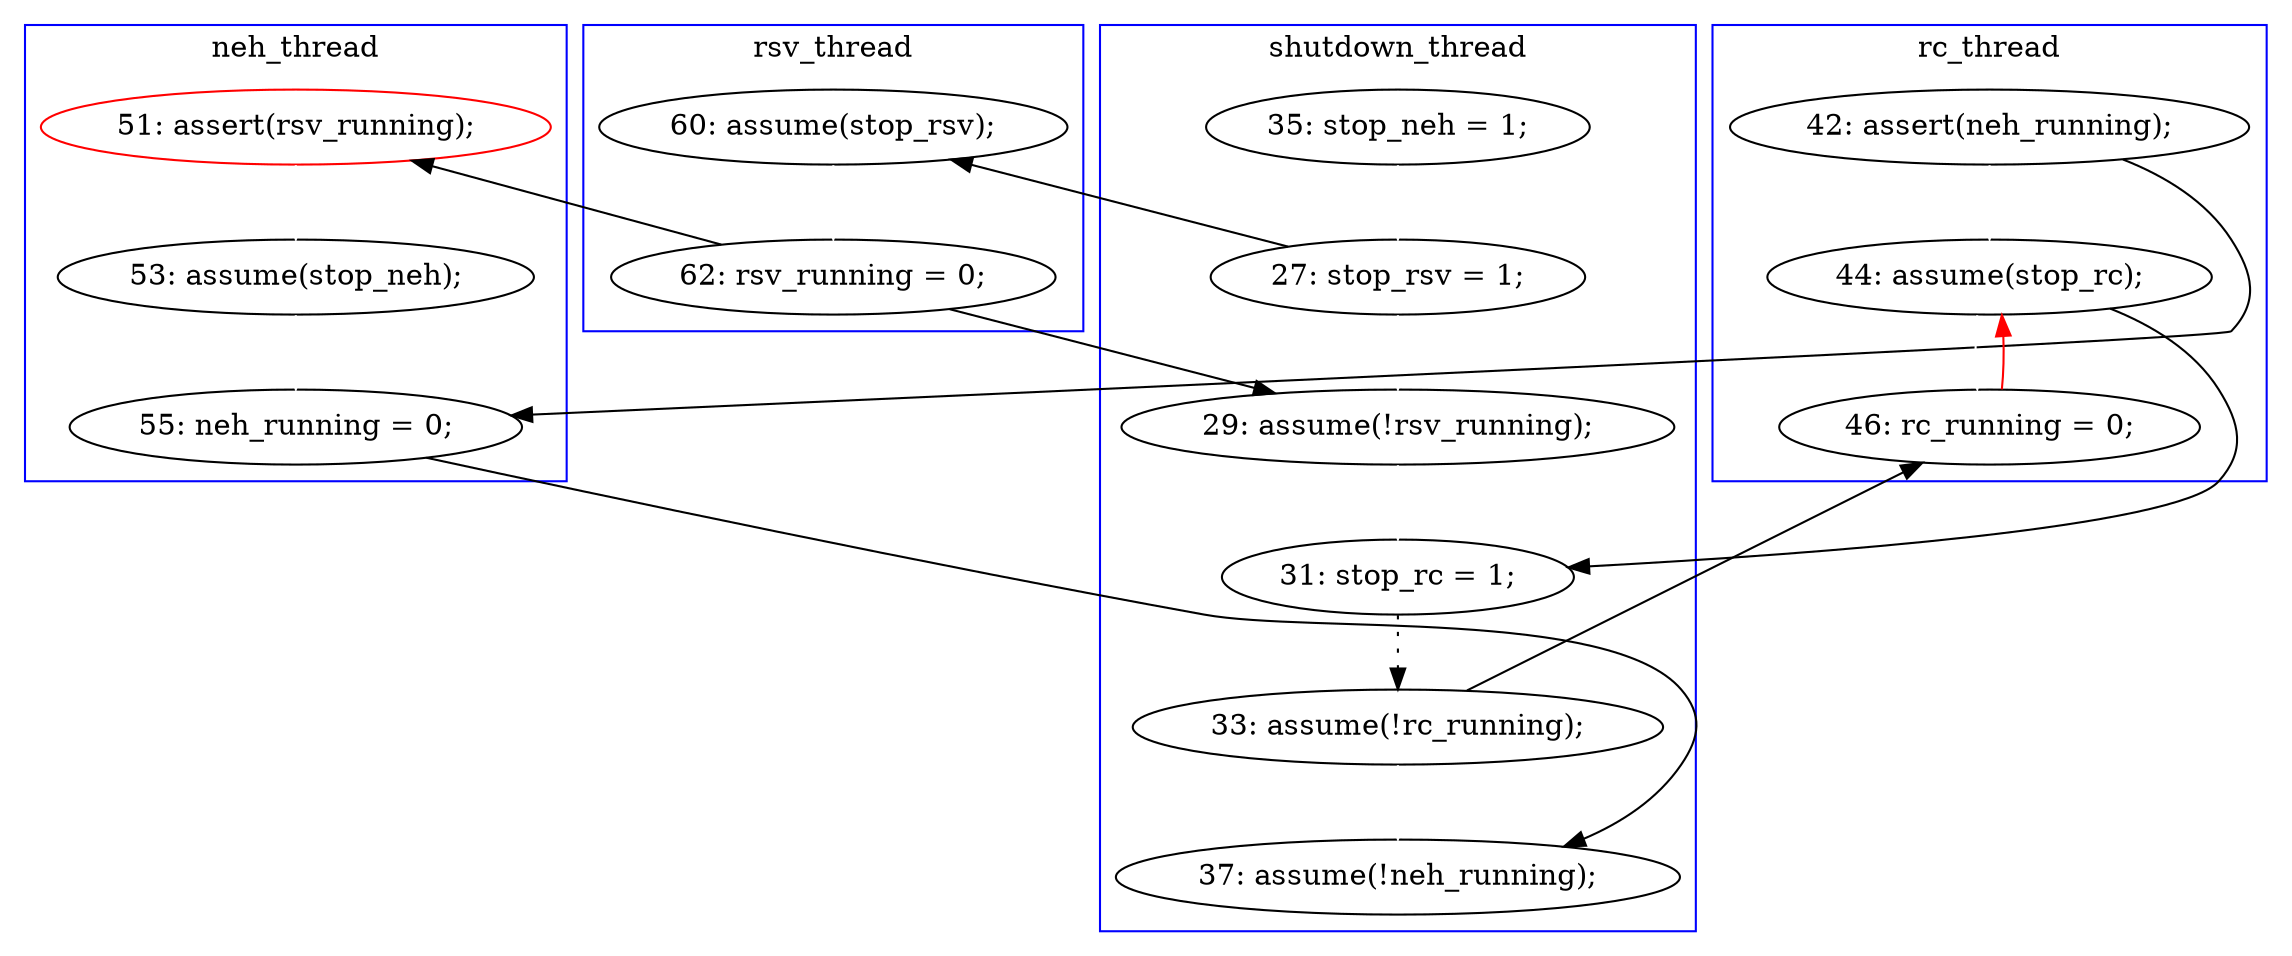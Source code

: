 digraph Counterexample {
	13 -> 19 [color = black, style = solid, constraint = false]
	22 -> 26 [color = white, style = solid]
	18 -> 25 [color = white, style = solid]
	25 -> 28 [color = black, style = solid, constraint = false]
	20 -> 21 [color = black, style = solid, constraint = false]
	37 -> 25 [color = red, style = solid, constraint = false]
	19 -> 20 [color = white, style = solid]
	20 -> 27 [color = black, style = solid, constraint = false]
	13 -> 27 [color = white, style = solid]
	25 -> 37 [color = white, style = solid]
	28 -> 29 [color = black, style = dotted]
	18 -> 26 [color = black, style = solid, constraint = false]
	29 -> 30 [color = white, style = solid]
	21 -> 22 [color = white, style = solid]
	29 -> 37 [color = black, style = solid, constraint = false]
	26 -> 30 [color = black, style = solid, constraint = false]
	27 -> 28 [color = white, style = solid]
	12 -> 13 [color = white, style = solid]
	subgraph cluster4 {
		label = rsv_thread
		color = blue
		19  [label = "60: assume(stop_rsv);"]
		20  [label = "62: rsv_running = 0;"]
	}
	subgraph cluster2 {
		label = rc_thread
		color = blue
		37  [label = "46: rc_running = 0;"]
		18  [label = "42: assert(neh_running);"]
		25  [label = "44: assume(stop_rc);"]
	}
	subgraph cluster1 {
		label = shutdown_thread
		color = blue
		13  [label = "27: stop_rsv = 1;"]
		12  [label = "35: stop_neh = 1;"]
		28  [label = "31: stop_rc = 1;"]
		29  [label = "33: assume(!rc_running);"]
		27  [label = "29: assume(!rsv_running);"]
		30  [label = "37: assume(!neh_running);"]
	}
	subgraph cluster3 {
		label = neh_thread
		color = blue
		22  [label = "53: assume(stop_neh);"]
		21  [label = "51: assert(rsv_running);", color = red]
		26  [label = "55: neh_running = 0;"]
	}
}